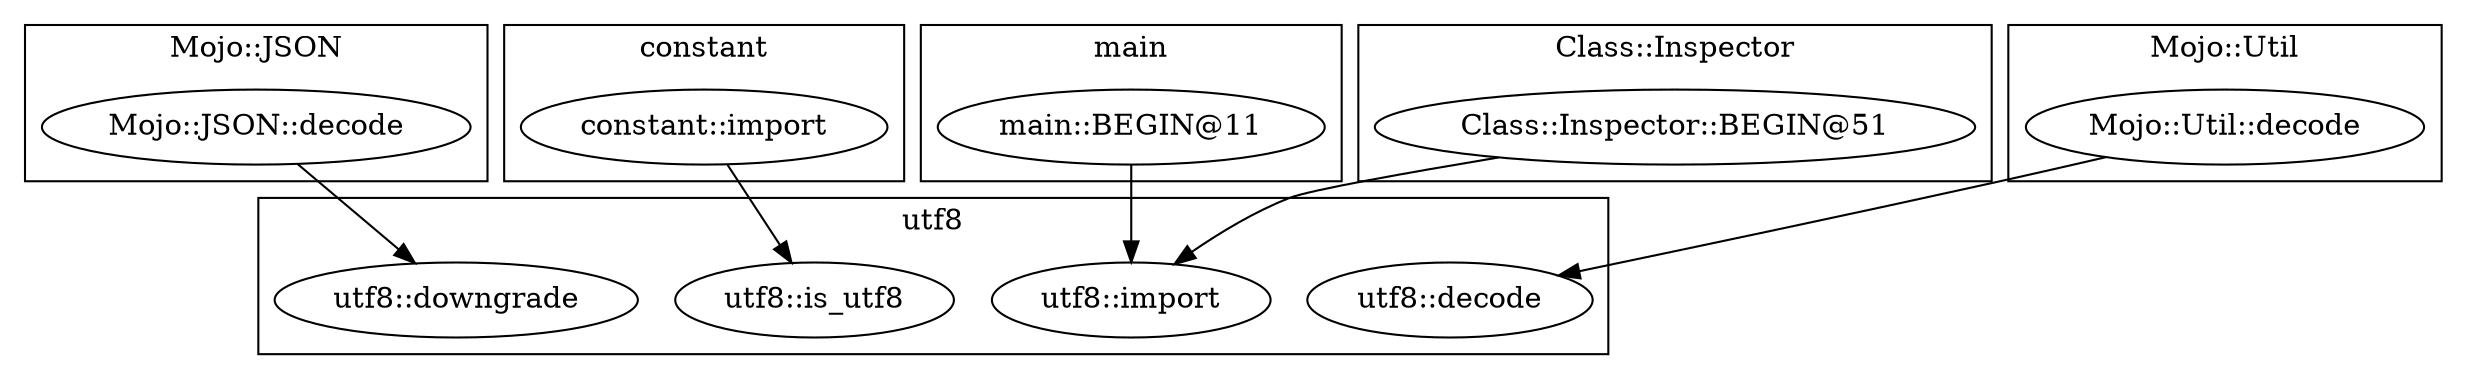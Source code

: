 digraph {
graph [overlap=false]
subgraph cluster_Mojo_JSON {
	label="Mojo::JSON";
	"Mojo::JSON::decode";
}
subgraph cluster_constant {
	label="constant";
	"constant::import";
}
subgraph cluster_utf8 {
	label="utf8";
	"utf8::is_utf8";
	"utf8::decode";
	"utf8::import";
	"utf8::downgrade";
}
subgraph cluster_main {
	label="main";
	"main::BEGIN@11";
}
subgraph cluster_Class_Inspector {
	label="Class::Inspector";
	"Class::Inspector::BEGIN@51";
}
subgraph cluster_Mojo_Util {
	label="Mojo::Util";
	"Mojo::Util::decode";
}
"Mojo::JSON::decode" -> "utf8::downgrade";
"Mojo::Util::decode" -> "utf8::decode";
"constant::import" -> "utf8::is_utf8";
"Class::Inspector::BEGIN@51" -> "utf8::import";
"main::BEGIN@11" -> "utf8::import";
}
